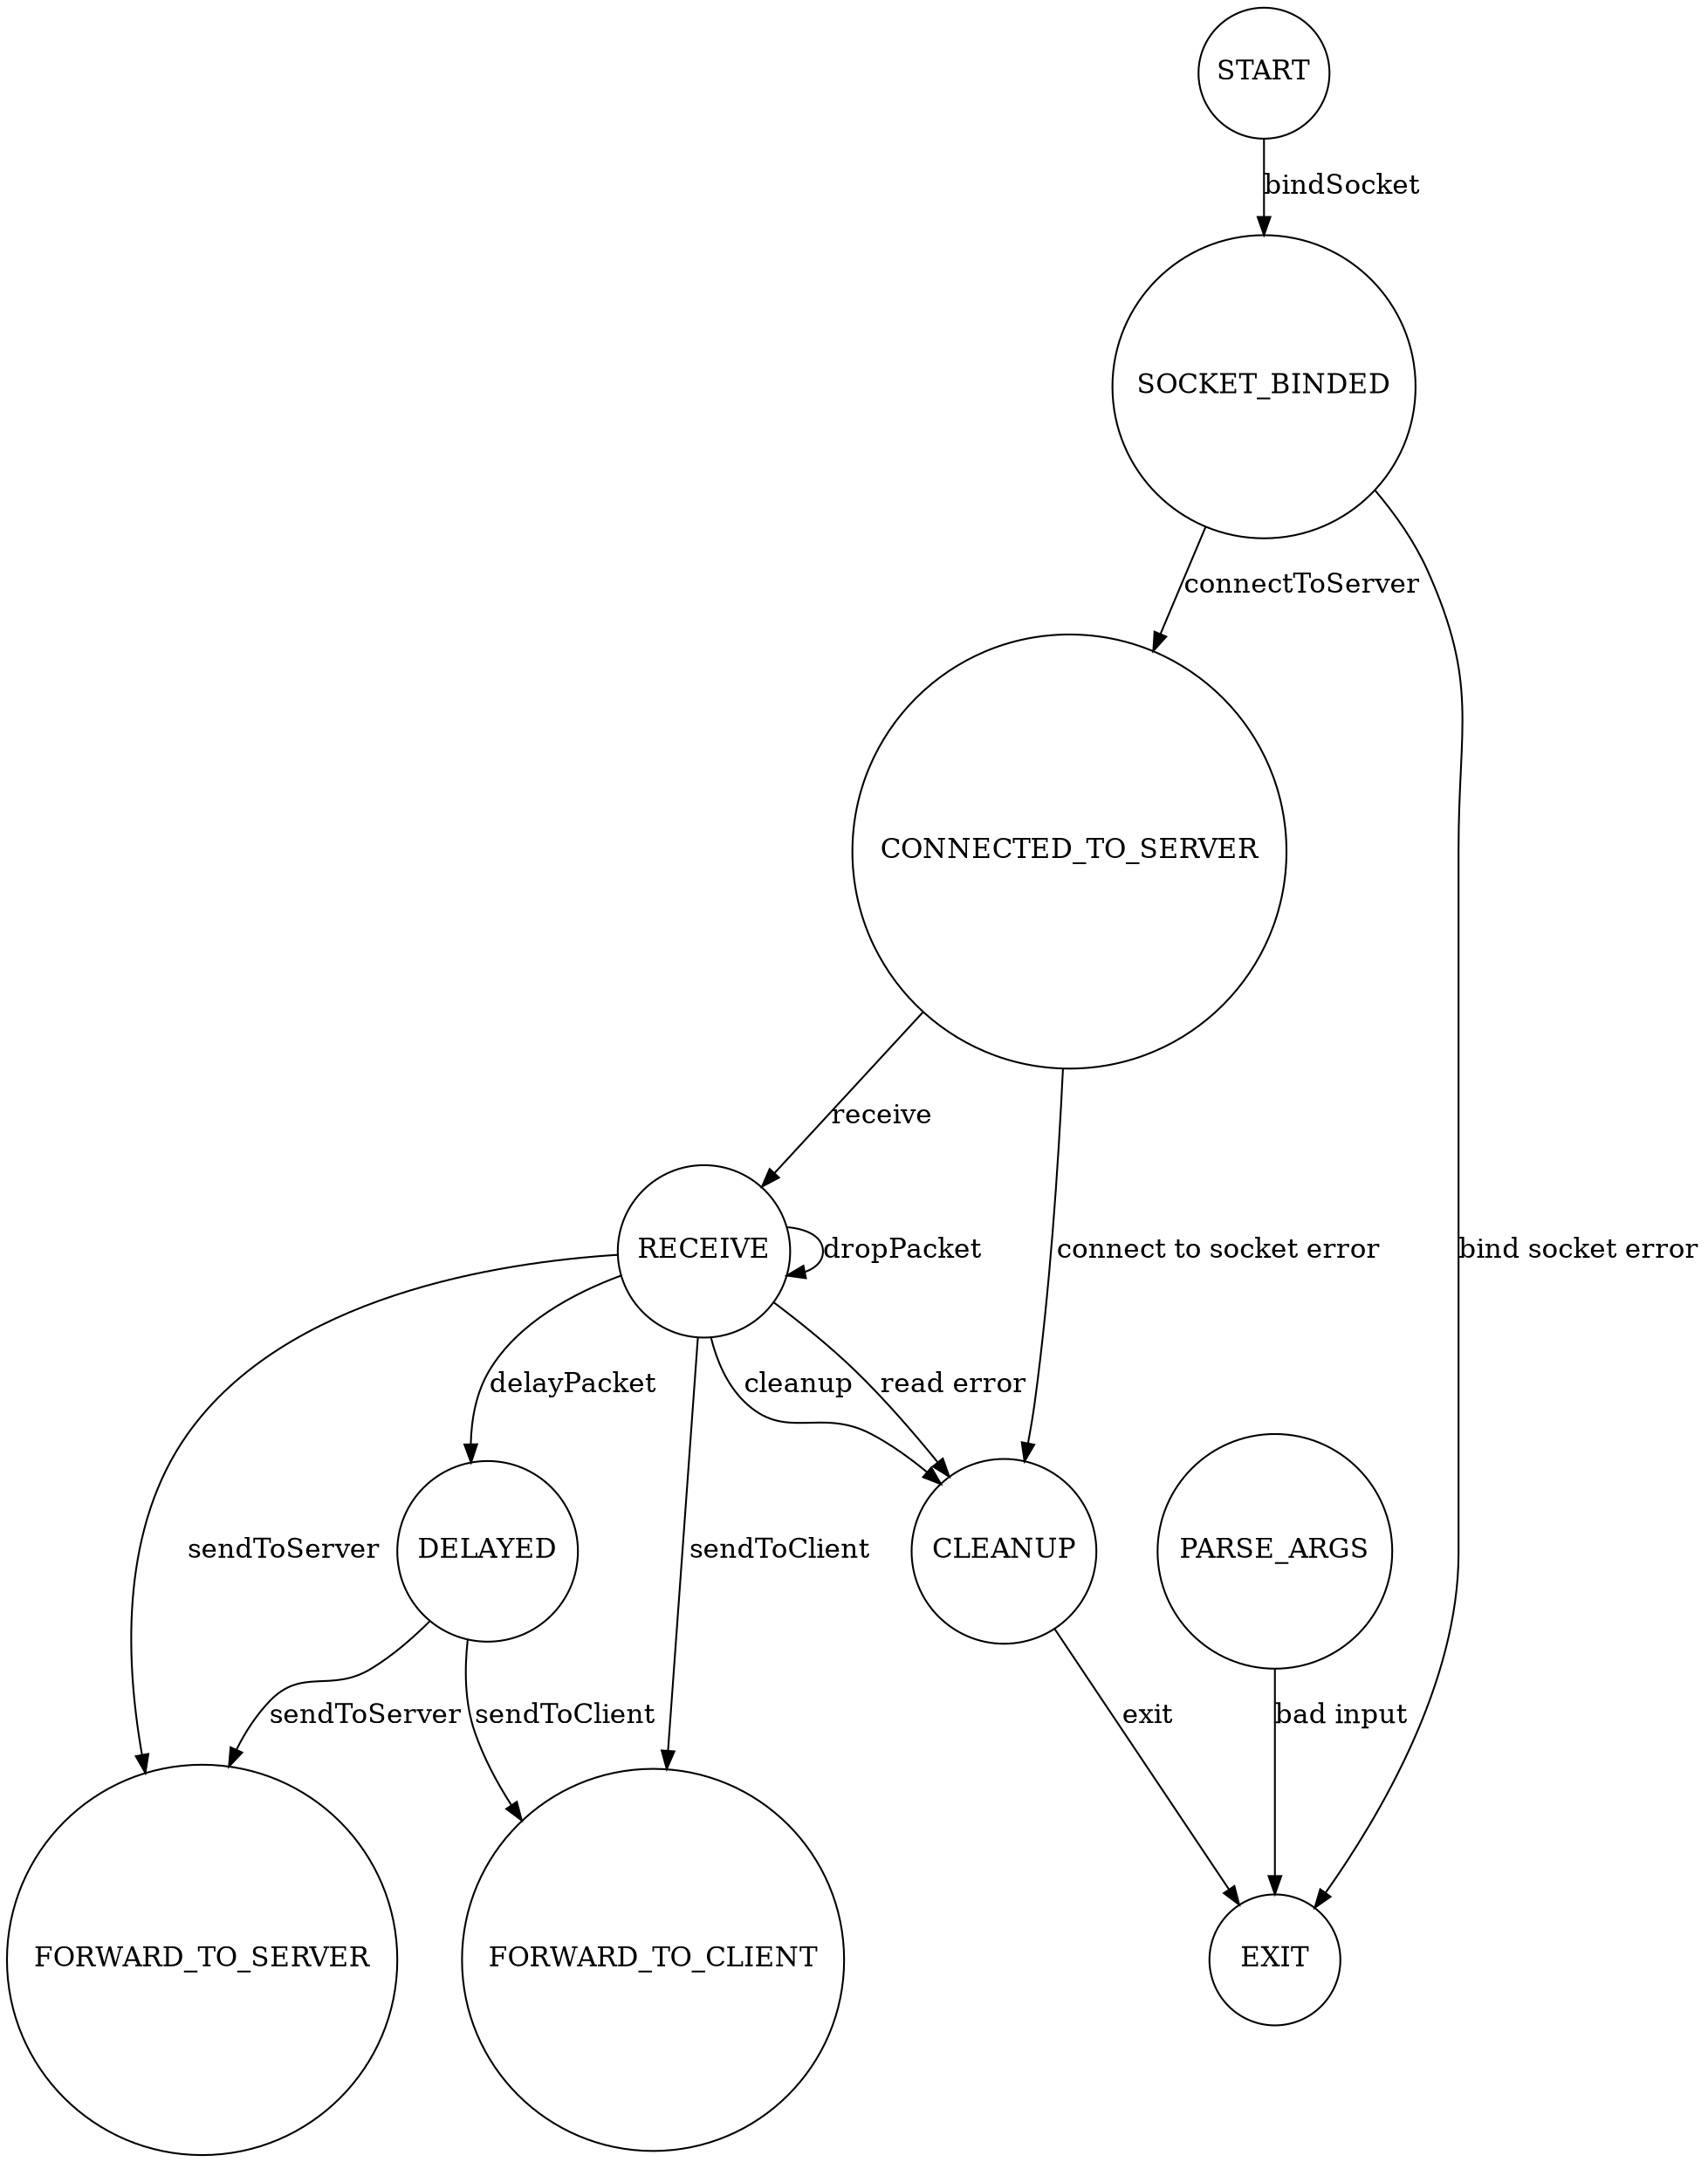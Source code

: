 digraph Proxy {
  node [shape = circle; fontsize = 15; width = 1; height = 1;];
  edge [fontsize = 15;];
  
  // States
  START;
  PARSE_ARGS;
  SOCKET_BINDED;
  CONNECTED_TO_SERVER;
  RECEIVE;
  DELAYED;
  FORWARD_TO_CLIENT;
  FORWARD_TO_SERVER;
  CLEANUP;
  EXIT;
  
  // Transitions
  START -> SOCKET_BINDED [label = "bindSocket";];
  SOCKET_BINDED -> CONNECTED_TO_SERVER [label = "connectToServer";];
  CONNECTED_TO_SERVER -> RECEIVE [label = "receive";];
  RECEIVE -> RECEIVE [label = "dropPacket";];
  RECEIVE -> DELAYED [label = "delayPacket";];
  DELAYED -> FORWARD_TO_CLIENT [label = "sendToClient";];
  DELAYED -> FORWARD_TO_SERVER [label = "sendToServer";];
  RECEIVE -> FORWARD_TO_CLIENT [label = "sendToClient";];
  RECEIVE -> FORWARD_TO_SERVER [label = "sendToServer";];
  RECEIVE -> CLEANUP [label = "cleanup";];
  CLEANUP -> EXIT [label = "exit";];
  
  PARSE_ARGS -> EXIT [label = "bad input";];
  SOCKET_BINDED -> EXIT [label = "bind socket error";];
  CONNECTED_TO_SERVER -> CLEANUP [label = "connect to socket error";];
  RECEIVE -> CLEANUP [label = "read error";];
}